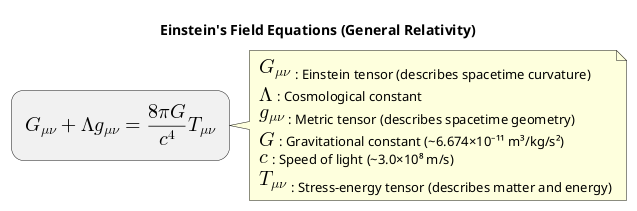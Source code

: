 @startuml Einstein_s_Field_Equations

title Einstein's Field Equations (General Relativity)

:<math>G_{\mu\nu} + \Lambda g_{\mu\nu} = \frac{8\pi G}{c^4} T_{\mu\nu} </math>;
note right
  <math>G_{\mu\nu}</math>: Einstein tensor (describes spacetime curvature)
  <math>\Lambda</math>: Cosmological constant
  <math>g_{\mu\nu}</math>: Metric tensor (describes spacetime geometry)
  <math>G</math>: Gravitational constant (~6.674×10⁻¹¹ m³/kg/s²)
  <math>c</math>: Speed of light (~3.0×10⁸ m/s)
  <math>T_{\mu\nu}</math>: Stress-energy tensor (describes matter and energy)
end note

@enduml